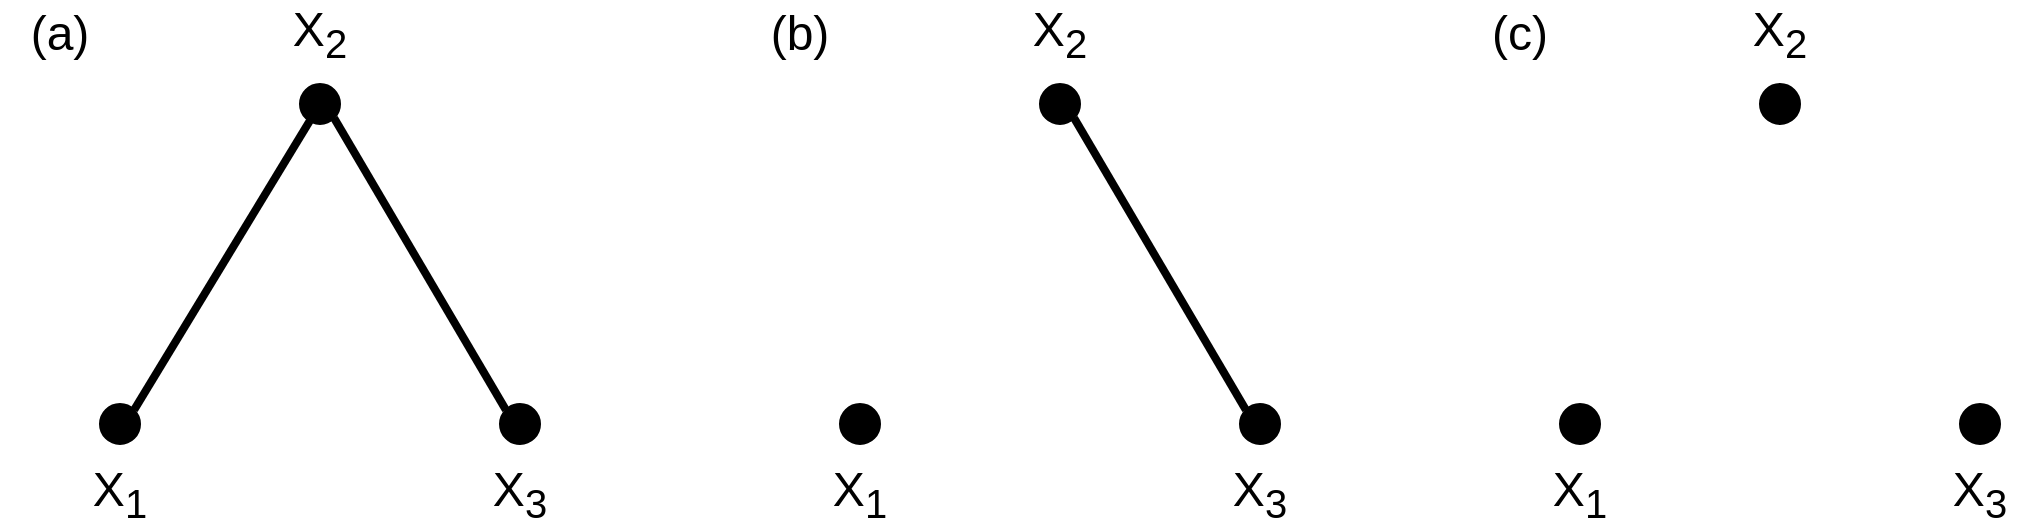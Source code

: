 <mxfile version="24.7.17">
  <diagram name="Page-1" id="z21JWjyaFKq3qbe_O663">
    <mxGraphModel dx="2607" dy="1582" grid="1" gridSize="10" guides="1" tooltips="1" connect="1" arrows="1" fold="1" page="1" pageScale="1" pageWidth="827" pageHeight="1169" math="0" shadow="0">
      <root>
        <mxCell id="0" />
        <mxCell id="1" parent="0" />
        <mxCell id="0u_ndoLw2zuhF-f8QbCJ-1" value="" style="ellipse;whiteSpace=wrap;html=1;fillColor=#000000;" parent="1" vertex="1">
          <mxGeometry x="110" y="310" width="20" height="20" as="geometry" />
        </mxCell>
        <mxCell id="EyjOnWCNiSzDaMFuredk-2" value="" style="ellipse;whiteSpace=wrap;html=1;fillColor=#000000;" vertex="1" parent="1">
          <mxGeometry x="310" y="310" width="20" height="20" as="geometry" />
        </mxCell>
        <mxCell id="EyjOnWCNiSzDaMFuredk-3" value="" style="ellipse;whiteSpace=wrap;html=1;fillColor=#000000;" vertex="1" parent="1">
          <mxGeometry x="210" y="150" width="20" height="20" as="geometry" />
        </mxCell>
        <mxCell id="EyjOnWCNiSzDaMFuredk-4" value="" style="endArrow=none;html=1;rounded=0;exitX=1;exitY=0;exitDx=0;exitDy=0;strokeWidth=4;" edge="1" parent="1" source="0u_ndoLw2zuhF-f8QbCJ-1" target="EyjOnWCNiSzDaMFuredk-3">
          <mxGeometry width="50" height="50" relative="1" as="geometry">
            <mxPoint x="390" y="470" as="sourcePoint" />
            <mxPoint x="440" y="420" as="targetPoint" />
          </mxGeometry>
        </mxCell>
        <mxCell id="EyjOnWCNiSzDaMFuredk-5" value="" style="endArrow=none;html=1;rounded=0;exitX=0;exitY=0;exitDx=0;exitDy=0;strokeWidth=4;entryX=1;entryY=1;entryDx=0;entryDy=0;" edge="1" parent="1" source="EyjOnWCNiSzDaMFuredk-2" target="EyjOnWCNiSzDaMFuredk-3">
          <mxGeometry width="50" height="50" relative="1" as="geometry">
            <mxPoint x="137" y="323" as="sourcePoint" />
            <mxPoint x="225" y="179" as="targetPoint" />
          </mxGeometry>
        </mxCell>
        <mxCell id="EyjOnWCNiSzDaMFuredk-6" value="&lt;font style=&quot;font-size: 24px;&quot;&gt;X&lt;sub&gt;1&lt;/sub&gt;&lt;/font&gt;" style="text;html=1;align=center;verticalAlign=middle;whiteSpace=wrap;rounded=0;" vertex="1" parent="1">
          <mxGeometry x="90" y="340" width="60" height="30" as="geometry" />
        </mxCell>
        <mxCell id="EyjOnWCNiSzDaMFuredk-7" value="&lt;font style=&quot;font-size: 24px;&quot;&gt;X&lt;sub&gt;2&lt;/sub&gt;&lt;/font&gt;" style="text;html=1;align=center;verticalAlign=middle;whiteSpace=wrap;rounded=0;" vertex="1" parent="1">
          <mxGeometry x="190" y="110" width="60" height="30" as="geometry" />
        </mxCell>
        <mxCell id="EyjOnWCNiSzDaMFuredk-8" value="&lt;font style=&quot;font-size: 24px;&quot;&gt;X&lt;sub&gt;3&lt;/sub&gt;&lt;/font&gt;" style="text;html=1;align=center;verticalAlign=middle;whiteSpace=wrap;rounded=0;" vertex="1" parent="1">
          <mxGeometry x="290" y="340" width="60" height="30" as="geometry" />
        </mxCell>
        <mxCell id="EyjOnWCNiSzDaMFuredk-9" value="&lt;span style=&quot;font-size: 24px;&quot;&gt;(a)&lt;/span&gt;" style="text;html=1;align=center;verticalAlign=middle;whiteSpace=wrap;rounded=0;" vertex="1" parent="1">
          <mxGeometry x="60" y="110" width="60" height="30" as="geometry" />
        </mxCell>
        <mxCell id="EyjOnWCNiSzDaMFuredk-10" value="" style="ellipse;whiteSpace=wrap;html=1;fillColor=#000000;" vertex="1" parent="1">
          <mxGeometry x="480" y="310" width="20" height="20" as="geometry" />
        </mxCell>
        <mxCell id="EyjOnWCNiSzDaMFuredk-11" value="" style="ellipse;whiteSpace=wrap;html=1;fillColor=#000000;" vertex="1" parent="1">
          <mxGeometry x="680" y="310" width="20" height="20" as="geometry" />
        </mxCell>
        <mxCell id="EyjOnWCNiSzDaMFuredk-12" value="" style="ellipse;whiteSpace=wrap;html=1;fillColor=#000000;" vertex="1" parent="1">
          <mxGeometry x="580" y="150" width="20" height="20" as="geometry" />
        </mxCell>
        <mxCell id="EyjOnWCNiSzDaMFuredk-14" value="" style="endArrow=none;html=1;rounded=0;exitX=0;exitY=0;exitDx=0;exitDy=0;strokeWidth=4;entryX=1;entryY=1;entryDx=0;entryDy=0;" edge="1" parent="1" source="EyjOnWCNiSzDaMFuredk-11" target="EyjOnWCNiSzDaMFuredk-12">
          <mxGeometry width="50" height="50" relative="1" as="geometry">
            <mxPoint x="507" y="323" as="sourcePoint" />
            <mxPoint x="595" y="179" as="targetPoint" />
          </mxGeometry>
        </mxCell>
        <mxCell id="EyjOnWCNiSzDaMFuredk-15" value="&lt;font style=&quot;font-size: 24px;&quot;&gt;X&lt;sub&gt;1&lt;/sub&gt;&lt;/font&gt;" style="text;html=1;align=center;verticalAlign=middle;whiteSpace=wrap;rounded=0;" vertex="1" parent="1">
          <mxGeometry x="460" y="340" width="60" height="30" as="geometry" />
        </mxCell>
        <mxCell id="EyjOnWCNiSzDaMFuredk-16" value="&lt;font style=&quot;font-size: 24px;&quot;&gt;X&lt;sub&gt;2&lt;/sub&gt;&lt;/font&gt;" style="text;html=1;align=center;verticalAlign=middle;whiteSpace=wrap;rounded=0;" vertex="1" parent="1">
          <mxGeometry x="560" y="110" width="60" height="30" as="geometry" />
        </mxCell>
        <mxCell id="EyjOnWCNiSzDaMFuredk-17" value="&lt;font style=&quot;font-size: 24px;&quot;&gt;X&lt;sub&gt;3&lt;/sub&gt;&lt;/font&gt;" style="text;html=1;align=center;verticalAlign=middle;whiteSpace=wrap;rounded=0;" vertex="1" parent="1">
          <mxGeometry x="660" y="340" width="60" height="30" as="geometry" />
        </mxCell>
        <mxCell id="EyjOnWCNiSzDaMFuredk-18" value="&lt;span style=&quot;font-size: 24px;&quot;&gt;(b)&lt;/span&gt;" style="text;html=1;align=center;verticalAlign=middle;whiteSpace=wrap;rounded=0;" vertex="1" parent="1">
          <mxGeometry x="430" y="110" width="60" height="30" as="geometry" />
        </mxCell>
        <mxCell id="EyjOnWCNiSzDaMFuredk-19" value="" style="ellipse;whiteSpace=wrap;html=1;fillColor=#000000;" vertex="1" parent="1">
          <mxGeometry x="840" y="310" width="20" height="20" as="geometry" />
        </mxCell>
        <mxCell id="EyjOnWCNiSzDaMFuredk-20" value="" style="ellipse;whiteSpace=wrap;html=1;fillColor=#000000;" vertex="1" parent="1">
          <mxGeometry x="1040" y="310" width="20" height="20" as="geometry" />
        </mxCell>
        <mxCell id="EyjOnWCNiSzDaMFuredk-21" value="" style="ellipse;whiteSpace=wrap;html=1;fillColor=#000000;" vertex="1" parent="1">
          <mxGeometry x="940" y="150" width="20" height="20" as="geometry" />
        </mxCell>
        <mxCell id="EyjOnWCNiSzDaMFuredk-23" value="&lt;font style=&quot;font-size: 24px;&quot;&gt;X&lt;sub&gt;1&lt;/sub&gt;&lt;/font&gt;" style="text;html=1;align=center;verticalAlign=middle;whiteSpace=wrap;rounded=0;" vertex="1" parent="1">
          <mxGeometry x="820" y="340" width="60" height="30" as="geometry" />
        </mxCell>
        <mxCell id="EyjOnWCNiSzDaMFuredk-24" value="&lt;font style=&quot;font-size: 24px;&quot;&gt;X&lt;sub&gt;2&lt;/sub&gt;&lt;/font&gt;" style="text;html=1;align=center;verticalAlign=middle;whiteSpace=wrap;rounded=0;" vertex="1" parent="1">
          <mxGeometry x="920" y="110" width="60" height="30" as="geometry" />
        </mxCell>
        <mxCell id="EyjOnWCNiSzDaMFuredk-25" value="&lt;font style=&quot;font-size: 24px;&quot;&gt;X&lt;sub&gt;3&lt;/sub&gt;&lt;/font&gt;" style="text;html=1;align=center;verticalAlign=middle;whiteSpace=wrap;rounded=0;" vertex="1" parent="1">
          <mxGeometry x="1020" y="340" width="60" height="30" as="geometry" />
        </mxCell>
        <mxCell id="EyjOnWCNiSzDaMFuredk-26" value="&lt;span style=&quot;font-size: 24px;&quot;&gt;(c)&lt;/span&gt;" style="text;html=1;align=center;verticalAlign=middle;whiteSpace=wrap;rounded=0;" vertex="1" parent="1">
          <mxGeometry x="790" y="110" width="60" height="30" as="geometry" />
        </mxCell>
      </root>
    </mxGraphModel>
  </diagram>
</mxfile>
